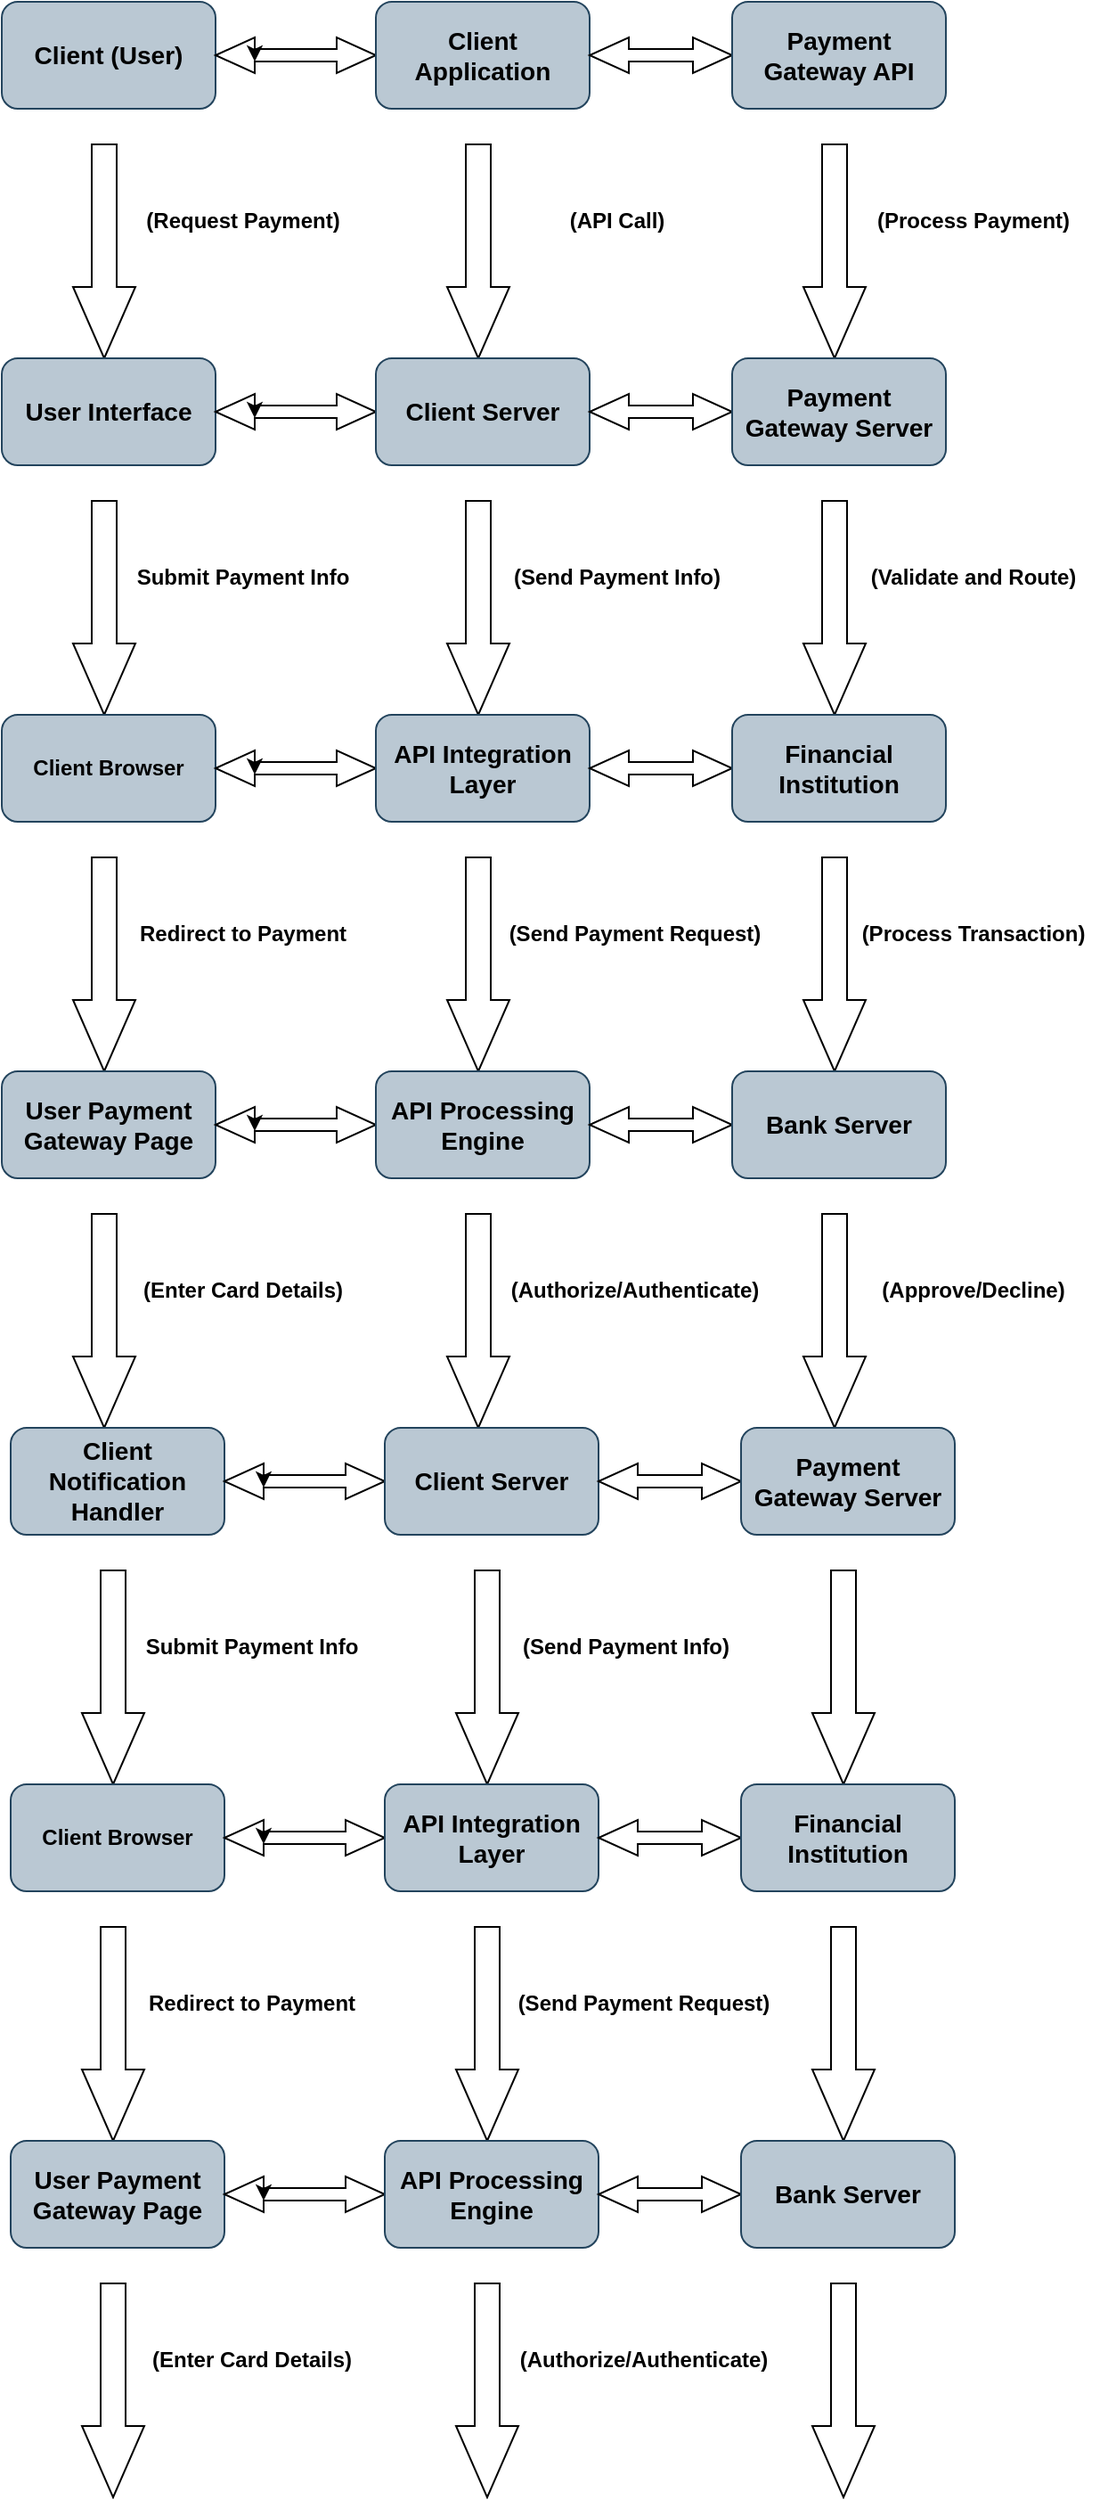 <mxfile version="24.7.6">
  <diagram name="Page-1" id="52b1lF4dUszXcEWWKgWd">
    <mxGraphModel dx="228" dy="478" grid="1" gridSize="10" guides="1" tooltips="1" connect="1" arrows="1" fold="1" page="1" pageScale="1" pageWidth="850" pageHeight="1100" math="0" shadow="0">
      <root>
        <mxCell id="0" />
        <mxCell id="1" parent="0" />
        <mxCell id="gqFCZRHs8hvNs9leIOWQ-1" value="&lt;h3&gt;Client (User)&lt;/h3&gt;" style="rounded=1;whiteSpace=wrap;html=1;fillColor=#bac8d3;strokeColor=#23445d;" parent="1" vertex="1">
          <mxGeometry x="140" y="40" width="120" height="60" as="geometry" />
        </mxCell>
        <mxCell id="gqFCZRHs8hvNs9leIOWQ-2" value="" style="html=1;shadow=0;dashed=0;align=center;verticalAlign=middle;shape=mxgraph.arrows2.twoWayArrow;dy=0.65;dx=22;" parent="1" vertex="1">
          <mxGeometry x="260" y="60" width="90" height="20" as="geometry" />
        </mxCell>
        <mxCell id="gqFCZRHs8hvNs9leIOWQ-3" value="&lt;h3&gt;Client Application&lt;/h3&gt;" style="rounded=1;whiteSpace=wrap;html=1;fillColor=#bac8d3;strokeColor=#23445d;" parent="1" vertex="1">
          <mxGeometry x="350" y="40" width="120" height="60" as="geometry" />
        </mxCell>
        <mxCell id="WSGV7BfRgn2utAXJgyUl-1" style="edgeStyle=orthogonalEdgeStyle;rounded=0;orthogonalLoop=1;jettySize=auto;html=1;exitX=0;exitY=0;exitDx=22;exitDy=6.5;exitPerimeter=0;entryX=0;entryY=0;entryDx=22;entryDy=13.5;entryPerimeter=0;" edge="1" parent="1" source="gqFCZRHs8hvNs9leIOWQ-2" target="gqFCZRHs8hvNs9leIOWQ-2">
          <mxGeometry relative="1" as="geometry" />
        </mxCell>
        <mxCell id="WSGV7BfRgn2utAXJgyUl-2" value="" style="html=1;shadow=0;dashed=0;align=center;verticalAlign=middle;shape=mxgraph.arrows2.twoWayArrow;dy=0.65;dx=22;" vertex="1" parent="1">
          <mxGeometry x="470" y="60" width="80" height="20" as="geometry" />
        </mxCell>
        <mxCell id="WSGV7BfRgn2utAXJgyUl-3" value="&lt;h3&gt;Payment Gateway API&lt;/h3&gt;" style="rounded=1;whiteSpace=wrap;html=1;fillColor=#bac8d3;strokeColor=#23445d;" vertex="1" parent="1">
          <mxGeometry x="550" y="40" width="120" height="60" as="geometry" />
        </mxCell>
        <mxCell id="WSGV7BfRgn2utAXJgyUl-4" value="" style="html=1;shadow=0;dashed=0;align=center;verticalAlign=middle;shape=mxgraph.arrows2.arrow;dy=0.6;dx=40;direction=south;notch=0;" vertex="1" parent="1">
          <mxGeometry x="180" y="120" width="35" height="120" as="geometry" />
        </mxCell>
        <mxCell id="WSGV7BfRgn2utAXJgyUl-5" value="&lt;b&gt;(Request Payment)&lt;/b&gt;" style="text;html=1;align=center;verticalAlign=middle;resizable=0;points=[];autosize=1;strokeColor=none;fillColor=none;" vertex="1" parent="1">
          <mxGeometry x="210" y="148" width="130" height="30" as="geometry" />
        </mxCell>
        <mxCell id="WSGV7BfRgn2utAXJgyUl-6" value="" style="html=1;shadow=0;dashed=0;align=center;verticalAlign=middle;shape=mxgraph.arrows2.arrow;dy=0.6;dx=40;direction=south;notch=0;" vertex="1" parent="1">
          <mxGeometry x="390" y="120" width="35" height="120" as="geometry" />
        </mxCell>
        <mxCell id="WSGV7BfRgn2utAXJgyUl-7" value="&lt;b&gt;(API Call)&lt;/b&gt;" style="text;html=1;align=center;verticalAlign=middle;resizable=0;points=[];autosize=1;strokeColor=none;fillColor=none;" vertex="1" parent="1">
          <mxGeometry x="445" y="148" width="80" height="30" as="geometry" />
        </mxCell>
        <mxCell id="WSGV7BfRgn2utAXJgyUl-9" value="" style="html=1;shadow=0;dashed=0;align=center;verticalAlign=middle;shape=mxgraph.arrows2.arrow;dy=0.6;dx=40;direction=south;notch=0;" vertex="1" parent="1">
          <mxGeometry x="590" y="120" width="35" height="120" as="geometry" />
        </mxCell>
        <mxCell id="WSGV7BfRgn2utAXJgyUl-10" value="&lt;b&gt;(Process Payment)&lt;/b&gt;" style="text;html=1;align=center;verticalAlign=middle;resizable=0;points=[];autosize=1;strokeColor=none;fillColor=none;" vertex="1" parent="1">
          <mxGeometry x="620" y="148" width="130" height="30" as="geometry" />
        </mxCell>
        <mxCell id="WSGV7BfRgn2utAXJgyUl-11" value="&lt;h3&gt;User Interface&lt;/h3&gt;" style="rounded=1;whiteSpace=wrap;html=1;fillColor=#bac8d3;strokeColor=#23445d;" vertex="1" parent="1">
          <mxGeometry x="140" y="240" width="120" height="60" as="geometry" />
        </mxCell>
        <mxCell id="WSGV7BfRgn2utAXJgyUl-12" value="" style="html=1;shadow=0;dashed=0;align=center;verticalAlign=middle;shape=mxgraph.arrows2.twoWayArrow;dy=0.65;dx=22;" vertex="1" parent="1">
          <mxGeometry x="260" y="260" width="90" height="20" as="geometry" />
        </mxCell>
        <mxCell id="WSGV7BfRgn2utAXJgyUl-13" value="&lt;h3&gt;Client Server&lt;/h3&gt;" style="rounded=1;whiteSpace=wrap;html=1;fillColor=#bac8d3;strokeColor=#23445d;" vertex="1" parent="1">
          <mxGeometry x="350" y="240" width="120" height="60" as="geometry" />
        </mxCell>
        <mxCell id="WSGV7BfRgn2utAXJgyUl-14" style="edgeStyle=orthogonalEdgeStyle;rounded=0;orthogonalLoop=1;jettySize=auto;html=1;exitX=0;exitY=0;exitDx=22;exitDy=6.5;exitPerimeter=0;entryX=0;entryY=0;entryDx=22;entryDy=13.5;entryPerimeter=0;" edge="1" source="WSGV7BfRgn2utAXJgyUl-12" target="WSGV7BfRgn2utAXJgyUl-12" parent="1">
          <mxGeometry relative="1" as="geometry" />
        </mxCell>
        <mxCell id="WSGV7BfRgn2utAXJgyUl-15" value="" style="html=1;shadow=0;dashed=0;align=center;verticalAlign=middle;shape=mxgraph.arrows2.twoWayArrow;dy=0.65;dx=22;" vertex="1" parent="1">
          <mxGeometry x="470" y="260" width="80" height="20" as="geometry" />
        </mxCell>
        <mxCell id="WSGV7BfRgn2utAXJgyUl-16" value="&lt;h3&gt;Payment Gateway Server&lt;/h3&gt;" style="rounded=1;whiteSpace=wrap;html=1;fillColor=#bac8d3;strokeColor=#23445d;" vertex="1" parent="1">
          <mxGeometry x="550" y="240" width="120" height="60" as="geometry" />
        </mxCell>
        <mxCell id="WSGV7BfRgn2utAXJgyUl-17" value="" style="html=1;shadow=0;dashed=0;align=center;verticalAlign=middle;shape=mxgraph.arrows2.arrow;dy=0.6;dx=40;direction=south;notch=0;" vertex="1" parent="1">
          <mxGeometry x="180" y="320" width="35" height="120" as="geometry" />
        </mxCell>
        <mxCell id="WSGV7BfRgn2utAXJgyUl-18" value="&lt;b&gt;Submit Payment Info&lt;/b&gt;" style="text;html=1;align=center;verticalAlign=middle;resizable=0;points=[];autosize=1;strokeColor=none;fillColor=none;" vertex="1" parent="1">
          <mxGeometry x="205" y="348" width="140" height="30" as="geometry" />
        </mxCell>
        <mxCell id="WSGV7BfRgn2utAXJgyUl-19" value="" style="html=1;shadow=0;dashed=0;align=center;verticalAlign=middle;shape=mxgraph.arrows2.arrow;dy=0.6;dx=40;direction=south;notch=0;" vertex="1" parent="1">
          <mxGeometry x="390" y="320" width="35" height="120" as="geometry" />
        </mxCell>
        <mxCell id="WSGV7BfRgn2utAXJgyUl-20" value="&lt;b&gt;(Send Payment Info)&lt;/b&gt;" style="text;html=1;align=center;verticalAlign=middle;resizable=0;points=[];autosize=1;strokeColor=none;fillColor=none;" vertex="1" parent="1">
          <mxGeometry x="415" y="348" width="140" height="30" as="geometry" />
        </mxCell>
        <mxCell id="WSGV7BfRgn2utAXJgyUl-21" value="" style="html=1;shadow=0;dashed=0;align=center;verticalAlign=middle;shape=mxgraph.arrows2.arrow;dy=0.6;dx=40;direction=south;notch=0;" vertex="1" parent="1">
          <mxGeometry x="590" y="320" width="35" height="120" as="geometry" />
        </mxCell>
        <mxCell id="WSGV7BfRgn2utAXJgyUl-22" value="&lt;b&gt;(Validate and Route)&lt;/b&gt;" style="text;html=1;align=center;verticalAlign=middle;resizable=0;points=[];autosize=1;strokeColor=none;fillColor=none;" vertex="1" parent="1">
          <mxGeometry x="615" y="348" width="140" height="30" as="geometry" />
        </mxCell>
        <mxCell id="WSGV7BfRgn2utAXJgyUl-45" value="&lt;b&gt;Client Browser&lt;/b&gt;" style="rounded=1;whiteSpace=wrap;html=1;fillColor=#bac8d3;strokeColor=#23445d;" vertex="1" parent="1">
          <mxGeometry x="140" y="440" width="120" height="60" as="geometry" />
        </mxCell>
        <mxCell id="WSGV7BfRgn2utAXJgyUl-46" value="" style="html=1;shadow=0;dashed=0;align=center;verticalAlign=middle;shape=mxgraph.arrows2.twoWayArrow;dy=0.65;dx=22;" vertex="1" parent="1">
          <mxGeometry x="260" y="460" width="90" height="20" as="geometry" />
        </mxCell>
        <mxCell id="WSGV7BfRgn2utAXJgyUl-47" value="&lt;h3&gt;API Integration Layer&lt;/h3&gt;" style="rounded=1;whiteSpace=wrap;html=1;fillColor=#bac8d3;strokeColor=#23445d;" vertex="1" parent="1">
          <mxGeometry x="350" y="440" width="120" height="60" as="geometry" />
        </mxCell>
        <mxCell id="WSGV7BfRgn2utAXJgyUl-48" style="edgeStyle=orthogonalEdgeStyle;rounded=0;orthogonalLoop=1;jettySize=auto;html=1;exitX=0;exitY=0;exitDx=22;exitDy=6.5;exitPerimeter=0;entryX=0;entryY=0;entryDx=22;entryDy=13.5;entryPerimeter=0;" edge="1" source="WSGV7BfRgn2utAXJgyUl-46" target="WSGV7BfRgn2utAXJgyUl-46" parent="1">
          <mxGeometry relative="1" as="geometry" />
        </mxCell>
        <mxCell id="WSGV7BfRgn2utAXJgyUl-49" value="" style="html=1;shadow=0;dashed=0;align=center;verticalAlign=middle;shape=mxgraph.arrows2.twoWayArrow;dy=0.65;dx=22;" vertex="1" parent="1">
          <mxGeometry x="470" y="460" width="80" height="20" as="geometry" />
        </mxCell>
        <mxCell id="WSGV7BfRgn2utAXJgyUl-50" value="&lt;h3&gt;Financial Institution&lt;/h3&gt;" style="rounded=1;whiteSpace=wrap;html=1;fillColor=#bac8d3;strokeColor=#23445d;" vertex="1" parent="1">
          <mxGeometry x="550" y="440" width="120" height="60" as="geometry" />
        </mxCell>
        <mxCell id="WSGV7BfRgn2utAXJgyUl-51" value="" style="html=1;shadow=0;dashed=0;align=center;verticalAlign=middle;shape=mxgraph.arrows2.arrow;dy=0.6;dx=40;direction=south;notch=0;" vertex="1" parent="1">
          <mxGeometry x="180" y="520" width="35" height="120" as="geometry" />
        </mxCell>
        <mxCell id="WSGV7BfRgn2utAXJgyUl-52" value="&lt;b&gt;Redirect to Payment&lt;/b&gt;" style="text;html=1;align=center;verticalAlign=middle;resizable=0;points=[];autosize=1;strokeColor=none;fillColor=none;" vertex="1" parent="1">
          <mxGeometry x="205" y="548" width="140" height="30" as="geometry" />
        </mxCell>
        <mxCell id="WSGV7BfRgn2utAXJgyUl-53" value="" style="html=1;shadow=0;dashed=0;align=center;verticalAlign=middle;shape=mxgraph.arrows2.arrow;dy=0.6;dx=40;direction=south;notch=0;" vertex="1" parent="1">
          <mxGeometry x="390" y="520" width="35" height="120" as="geometry" />
        </mxCell>
        <mxCell id="WSGV7BfRgn2utAXJgyUl-54" value="&lt;b&gt;(Send Payment Request)&lt;/b&gt;" style="text;html=1;align=center;verticalAlign=middle;resizable=0;points=[];autosize=1;strokeColor=none;fillColor=none;" vertex="1" parent="1">
          <mxGeometry x="415" y="548" width="160" height="30" as="geometry" />
        </mxCell>
        <mxCell id="WSGV7BfRgn2utAXJgyUl-55" value="" style="html=1;shadow=0;dashed=0;align=center;verticalAlign=middle;shape=mxgraph.arrows2.arrow;dy=0.6;dx=40;direction=south;notch=0;" vertex="1" parent="1">
          <mxGeometry x="590" y="520" width="35" height="120" as="geometry" />
        </mxCell>
        <mxCell id="WSGV7BfRgn2utAXJgyUl-56" value="&lt;b&gt;(Process Transaction)&lt;/b&gt;" style="text;html=1;align=center;verticalAlign=middle;resizable=0;points=[];autosize=1;strokeColor=none;fillColor=none;" vertex="1" parent="1">
          <mxGeometry x="610" y="548" width="150" height="30" as="geometry" />
        </mxCell>
        <mxCell id="WSGV7BfRgn2utAXJgyUl-57" value="&lt;h3&gt;User Payment Gateway Page&lt;/h3&gt;" style="rounded=1;whiteSpace=wrap;html=1;fillColor=#bac8d3;strokeColor=#23445d;" vertex="1" parent="1">
          <mxGeometry x="140" y="640" width="120" height="60" as="geometry" />
        </mxCell>
        <mxCell id="WSGV7BfRgn2utAXJgyUl-58" value="" style="html=1;shadow=0;dashed=0;align=center;verticalAlign=middle;shape=mxgraph.arrows2.twoWayArrow;dy=0.65;dx=22;" vertex="1" parent="1">
          <mxGeometry x="260" y="660" width="90" height="20" as="geometry" />
        </mxCell>
        <mxCell id="WSGV7BfRgn2utAXJgyUl-59" value="&lt;h3&gt;API Processing Engine&lt;/h3&gt;" style="rounded=1;whiteSpace=wrap;html=1;fillColor=#bac8d3;strokeColor=#23445d;" vertex="1" parent="1">
          <mxGeometry x="350" y="640" width="120" height="60" as="geometry" />
        </mxCell>
        <mxCell id="WSGV7BfRgn2utAXJgyUl-60" style="edgeStyle=orthogonalEdgeStyle;rounded=0;orthogonalLoop=1;jettySize=auto;html=1;exitX=0;exitY=0;exitDx=22;exitDy=6.5;exitPerimeter=0;entryX=0;entryY=0;entryDx=22;entryDy=13.5;entryPerimeter=0;" edge="1" source="WSGV7BfRgn2utAXJgyUl-58" target="WSGV7BfRgn2utAXJgyUl-58" parent="1">
          <mxGeometry relative="1" as="geometry" />
        </mxCell>
        <mxCell id="WSGV7BfRgn2utAXJgyUl-61" value="" style="html=1;shadow=0;dashed=0;align=center;verticalAlign=middle;shape=mxgraph.arrows2.twoWayArrow;dy=0.65;dx=22;" vertex="1" parent="1">
          <mxGeometry x="470" y="660" width="80" height="20" as="geometry" />
        </mxCell>
        <mxCell id="WSGV7BfRgn2utAXJgyUl-62" value="&lt;h3&gt;Bank Server&lt;/h3&gt;" style="rounded=1;whiteSpace=wrap;html=1;fillColor=#bac8d3;strokeColor=#23445d;" vertex="1" parent="1">
          <mxGeometry x="550" y="640" width="120" height="60" as="geometry" />
        </mxCell>
        <mxCell id="WSGV7BfRgn2utAXJgyUl-63" value="" style="html=1;shadow=0;dashed=0;align=center;verticalAlign=middle;shape=mxgraph.arrows2.arrow;dy=0.6;dx=40;direction=south;notch=0;" vertex="1" parent="1">
          <mxGeometry x="180" y="720" width="35" height="120" as="geometry" />
        </mxCell>
        <mxCell id="WSGV7BfRgn2utAXJgyUl-64" value="&lt;b&gt;(Enter Card Details)&lt;/b&gt;" style="text;html=1;align=center;verticalAlign=middle;resizable=0;points=[];autosize=1;strokeColor=none;fillColor=none;" vertex="1" parent="1">
          <mxGeometry x="205" y="748" width="140" height="30" as="geometry" />
        </mxCell>
        <mxCell id="WSGV7BfRgn2utAXJgyUl-65" value="" style="html=1;shadow=0;dashed=0;align=center;verticalAlign=middle;shape=mxgraph.arrows2.arrow;dy=0.6;dx=40;direction=south;notch=0;" vertex="1" parent="1">
          <mxGeometry x="390" y="720" width="35" height="120" as="geometry" />
        </mxCell>
        <mxCell id="WSGV7BfRgn2utAXJgyUl-66" value="&lt;b&gt;(Authorize/Authenticate)&lt;/b&gt;" style="text;html=1;align=center;verticalAlign=middle;resizable=0;points=[];autosize=1;strokeColor=none;fillColor=none;" vertex="1" parent="1">
          <mxGeometry x="415" y="748" width="160" height="30" as="geometry" />
        </mxCell>
        <mxCell id="WSGV7BfRgn2utAXJgyUl-67" value="" style="html=1;shadow=0;dashed=0;align=center;verticalAlign=middle;shape=mxgraph.arrows2.arrow;dy=0.6;dx=40;direction=south;notch=0;" vertex="1" parent="1">
          <mxGeometry x="590" y="720" width="35" height="120" as="geometry" />
        </mxCell>
        <mxCell id="WSGV7BfRgn2utAXJgyUl-68" value="&lt;b&gt;(Approve/Decline)&lt;/b&gt;" style="text;html=1;align=center;verticalAlign=middle;resizable=0;points=[];autosize=1;strokeColor=none;fillColor=none;" vertex="1" parent="1">
          <mxGeometry x="620" y="748" width="130" height="30" as="geometry" />
        </mxCell>
        <mxCell id="WSGV7BfRgn2utAXJgyUl-198" value="&lt;h3&gt;Client Notification Handler&lt;/h3&gt;" style="rounded=1;whiteSpace=wrap;html=1;fillColor=#bac8d3;strokeColor=#23445d;" vertex="1" parent="1">
          <mxGeometry x="145" y="840" width="120" height="60" as="geometry" />
        </mxCell>
        <mxCell id="WSGV7BfRgn2utAXJgyUl-199" value="" style="html=1;shadow=0;dashed=0;align=center;verticalAlign=middle;shape=mxgraph.arrows2.twoWayArrow;dy=0.65;dx=22;" vertex="1" parent="1">
          <mxGeometry x="265" y="860" width="90" height="20" as="geometry" />
        </mxCell>
        <mxCell id="WSGV7BfRgn2utAXJgyUl-200" value="&lt;h3&gt;Client Server&lt;/h3&gt;" style="rounded=1;whiteSpace=wrap;html=1;fillColor=#bac8d3;strokeColor=#23445d;" vertex="1" parent="1">
          <mxGeometry x="355" y="840" width="120" height="60" as="geometry" />
        </mxCell>
        <mxCell id="WSGV7BfRgn2utAXJgyUl-201" style="edgeStyle=orthogonalEdgeStyle;rounded=0;orthogonalLoop=1;jettySize=auto;html=1;exitX=0;exitY=0;exitDx=22;exitDy=6.5;exitPerimeter=0;entryX=0;entryY=0;entryDx=22;entryDy=13.5;entryPerimeter=0;" edge="1" source="WSGV7BfRgn2utAXJgyUl-199" target="WSGV7BfRgn2utAXJgyUl-199" parent="1">
          <mxGeometry relative="1" as="geometry" />
        </mxCell>
        <mxCell id="WSGV7BfRgn2utAXJgyUl-202" value="" style="html=1;shadow=0;dashed=0;align=center;verticalAlign=middle;shape=mxgraph.arrows2.twoWayArrow;dy=0.65;dx=22;" vertex="1" parent="1">
          <mxGeometry x="475" y="860" width="80" height="20" as="geometry" />
        </mxCell>
        <mxCell id="WSGV7BfRgn2utAXJgyUl-203" value="&lt;h3&gt;Payment Gateway Server&lt;/h3&gt;" style="rounded=1;whiteSpace=wrap;html=1;fillColor=#bac8d3;strokeColor=#23445d;" vertex="1" parent="1">
          <mxGeometry x="555" y="840" width="120" height="60" as="geometry" />
        </mxCell>
        <mxCell id="WSGV7BfRgn2utAXJgyUl-204" value="" style="html=1;shadow=0;dashed=0;align=center;verticalAlign=middle;shape=mxgraph.arrows2.arrow;dy=0.6;dx=40;direction=south;notch=0;" vertex="1" parent="1">
          <mxGeometry x="185" y="920" width="35" height="120" as="geometry" />
        </mxCell>
        <mxCell id="WSGV7BfRgn2utAXJgyUl-205" value="&lt;b&gt;Submit Payment Info&lt;/b&gt;" style="text;html=1;align=center;verticalAlign=middle;resizable=0;points=[];autosize=1;strokeColor=none;fillColor=none;" vertex="1" parent="1">
          <mxGeometry x="210" y="948" width="140" height="30" as="geometry" />
        </mxCell>
        <mxCell id="WSGV7BfRgn2utAXJgyUl-206" value="" style="html=1;shadow=0;dashed=0;align=center;verticalAlign=middle;shape=mxgraph.arrows2.arrow;dy=0.6;dx=40;direction=south;notch=0;" vertex="1" parent="1">
          <mxGeometry x="395" y="920" width="35" height="120" as="geometry" />
        </mxCell>
        <mxCell id="WSGV7BfRgn2utAXJgyUl-207" value="&lt;b&gt;(Send Payment Info)&lt;/b&gt;" style="text;html=1;align=center;verticalAlign=middle;resizable=0;points=[];autosize=1;strokeColor=none;fillColor=none;" vertex="1" parent="1">
          <mxGeometry x="420" y="948" width="140" height="30" as="geometry" />
        </mxCell>
        <mxCell id="WSGV7BfRgn2utAXJgyUl-208" value="" style="html=1;shadow=0;dashed=0;align=center;verticalAlign=middle;shape=mxgraph.arrows2.arrow;dy=0.6;dx=40;direction=south;notch=0;" vertex="1" parent="1">
          <mxGeometry x="595" y="920" width="35" height="120" as="geometry" />
        </mxCell>
        <mxCell id="WSGV7BfRgn2utAXJgyUl-209" value="&lt;b&gt;Client Browser&lt;/b&gt;" style="rounded=1;whiteSpace=wrap;html=1;fillColor=#bac8d3;strokeColor=#23445d;" vertex="1" parent="1">
          <mxGeometry x="145" y="1040" width="120" height="60" as="geometry" />
        </mxCell>
        <mxCell id="WSGV7BfRgn2utAXJgyUl-210" value="" style="html=1;shadow=0;dashed=0;align=center;verticalAlign=middle;shape=mxgraph.arrows2.twoWayArrow;dy=0.65;dx=22;" vertex="1" parent="1">
          <mxGeometry x="265" y="1060" width="90" height="20" as="geometry" />
        </mxCell>
        <mxCell id="WSGV7BfRgn2utAXJgyUl-211" value="&lt;h3&gt;API Integration Layer&lt;/h3&gt;" style="rounded=1;whiteSpace=wrap;html=1;fillColor=#bac8d3;strokeColor=#23445d;" vertex="1" parent="1">
          <mxGeometry x="355" y="1040" width="120" height="60" as="geometry" />
        </mxCell>
        <mxCell id="WSGV7BfRgn2utAXJgyUl-212" style="edgeStyle=orthogonalEdgeStyle;rounded=0;orthogonalLoop=1;jettySize=auto;html=1;exitX=0;exitY=0;exitDx=22;exitDy=6.5;exitPerimeter=0;entryX=0;entryY=0;entryDx=22;entryDy=13.5;entryPerimeter=0;" edge="1" source="WSGV7BfRgn2utAXJgyUl-210" target="WSGV7BfRgn2utAXJgyUl-210" parent="1">
          <mxGeometry relative="1" as="geometry" />
        </mxCell>
        <mxCell id="WSGV7BfRgn2utAXJgyUl-213" value="" style="html=1;shadow=0;dashed=0;align=center;verticalAlign=middle;shape=mxgraph.arrows2.twoWayArrow;dy=0.65;dx=22;" vertex="1" parent="1">
          <mxGeometry x="475" y="1060" width="80" height="20" as="geometry" />
        </mxCell>
        <mxCell id="WSGV7BfRgn2utAXJgyUl-214" value="&lt;h3&gt;Financial Institution&lt;/h3&gt;" style="rounded=1;whiteSpace=wrap;html=1;fillColor=#bac8d3;strokeColor=#23445d;" vertex="1" parent="1">
          <mxGeometry x="555" y="1040" width="120" height="60" as="geometry" />
        </mxCell>
        <mxCell id="WSGV7BfRgn2utAXJgyUl-215" value="" style="html=1;shadow=0;dashed=0;align=center;verticalAlign=middle;shape=mxgraph.arrows2.arrow;dy=0.6;dx=40;direction=south;notch=0;" vertex="1" parent="1">
          <mxGeometry x="185" y="1120" width="35" height="120" as="geometry" />
        </mxCell>
        <mxCell id="WSGV7BfRgn2utAXJgyUl-216" value="&lt;b&gt;Redirect to Payment&lt;/b&gt;" style="text;html=1;align=center;verticalAlign=middle;resizable=0;points=[];autosize=1;strokeColor=none;fillColor=none;" vertex="1" parent="1">
          <mxGeometry x="210" y="1148" width="140" height="30" as="geometry" />
        </mxCell>
        <mxCell id="WSGV7BfRgn2utAXJgyUl-217" value="" style="html=1;shadow=0;dashed=0;align=center;verticalAlign=middle;shape=mxgraph.arrows2.arrow;dy=0.6;dx=40;direction=south;notch=0;" vertex="1" parent="1">
          <mxGeometry x="395" y="1120" width="35" height="120" as="geometry" />
        </mxCell>
        <mxCell id="WSGV7BfRgn2utAXJgyUl-218" value="&lt;b&gt;(Send Payment Request)&lt;/b&gt;" style="text;html=1;align=center;verticalAlign=middle;resizable=0;points=[];autosize=1;strokeColor=none;fillColor=none;" vertex="1" parent="1">
          <mxGeometry x="420" y="1148" width="160" height="30" as="geometry" />
        </mxCell>
        <mxCell id="WSGV7BfRgn2utAXJgyUl-219" value="" style="html=1;shadow=0;dashed=0;align=center;verticalAlign=middle;shape=mxgraph.arrows2.arrow;dy=0.6;dx=40;direction=south;notch=0;" vertex="1" parent="1">
          <mxGeometry x="595" y="1120" width="35" height="120" as="geometry" />
        </mxCell>
        <mxCell id="WSGV7BfRgn2utAXJgyUl-220" value="&lt;h3&gt;User Payment Gateway Page&lt;/h3&gt;" style="rounded=1;whiteSpace=wrap;html=1;fillColor=#bac8d3;strokeColor=#23445d;" vertex="1" parent="1">
          <mxGeometry x="145" y="1240" width="120" height="60" as="geometry" />
        </mxCell>
        <mxCell id="WSGV7BfRgn2utAXJgyUl-221" value="" style="html=1;shadow=0;dashed=0;align=center;verticalAlign=middle;shape=mxgraph.arrows2.twoWayArrow;dy=0.65;dx=22;" vertex="1" parent="1">
          <mxGeometry x="265" y="1260" width="90" height="20" as="geometry" />
        </mxCell>
        <mxCell id="WSGV7BfRgn2utAXJgyUl-222" value="&lt;h3&gt;API Processing Engine&lt;/h3&gt;" style="rounded=1;whiteSpace=wrap;html=1;fillColor=#bac8d3;strokeColor=#23445d;" vertex="1" parent="1">
          <mxGeometry x="355" y="1240" width="120" height="60" as="geometry" />
        </mxCell>
        <mxCell id="WSGV7BfRgn2utAXJgyUl-223" style="edgeStyle=orthogonalEdgeStyle;rounded=0;orthogonalLoop=1;jettySize=auto;html=1;exitX=0;exitY=0;exitDx=22;exitDy=6.5;exitPerimeter=0;entryX=0;entryY=0;entryDx=22;entryDy=13.5;entryPerimeter=0;" edge="1" source="WSGV7BfRgn2utAXJgyUl-221" target="WSGV7BfRgn2utAXJgyUl-221" parent="1">
          <mxGeometry relative="1" as="geometry" />
        </mxCell>
        <mxCell id="WSGV7BfRgn2utAXJgyUl-224" value="" style="html=1;shadow=0;dashed=0;align=center;verticalAlign=middle;shape=mxgraph.arrows2.twoWayArrow;dy=0.65;dx=22;" vertex="1" parent="1">
          <mxGeometry x="475" y="1260" width="80" height="20" as="geometry" />
        </mxCell>
        <mxCell id="WSGV7BfRgn2utAXJgyUl-225" value="&lt;h3&gt;Bank Server&lt;/h3&gt;" style="rounded=1;whiteSpace=wrap;html=1;fillColor=#bac8d3;strokeColor=#23445d;" vertex="1" parent="1">
          <mxGeometry x="555" y="1240" width="120" height="60" as="geometry" />
        </mxCell>
        <mxCell id="WSGV7BfRgn2utAXJgyUl-226" value="" style="html=1;shadow=0;dashed=0;align=center;verticalAlign=middle;shape=mxgraph.arrows2.arrow;dy=0.6;dx=40;direction=south;notch=0;" vertex="1" parent="1">
          <mxGeometry x="185" y="1320" width="35" height="120" as="geometry" />
        </mxCell>
        <mxCell id="WSGV7BfRgn2utAXJgyUl-227" value="&lt;b&gt;(Enter Card Details)&lt;/b&gt;" style="text;html=1;align=center;verticalAlign=middle;resizable=0;points=[];autosize=1;strokeColor=none;fillColor=none;" vertex="1" parent="1">
          <mxGeometry x="210" y="1348" width="140" height="30" as="geometry" />
        </mxCell>
        <mxCell id="WSGV7BfRgn2utAXJgyUl-228" value="" style="html=1;shadow=0;dashed=0;align=center;verticalAlign=middle;shape=mxgraph.arrows2.arrow;dy=0.6;dx=40;direction=south;notch=0;" vertex="1" parent="1">
          <mxGeometry x="395" y="1320" width="35" height="120" as="geometry" />
        </mxCell>
        <mxCell id="WSGV7BfRgn2utAXJgyUl-229" value="&lt;b&gt;(Authorize/Authenticate)&lt;/b&gt;" style="text;html=1;align=center;verticalAlign=middle;resizable=0;points=[];autosize=1;strokeColor=none;fillColor=none;" vertex="1" parent="1">
          <mxGeometry x="420" y="1348" width="160" height="30" as="geometry" />
        </mxCell>
        <mxCell id="WSGV7BfRgn2utAXJgyUl-230" value="" style="html=1;shadow=0;dashed=0;align=center;verticalAlign=middle;shape=mxgraph.arrows2.arrow;dy=0.6;dx=40;direction=south;notch=0;" vertex="1" parent="1">
          <mxGeometry x="595" y="1320" width="35" height="120" as="geometry" />
        </mxCell>
      </root>
    </mxGraphModel>
  </diagram>
</mxfile>
